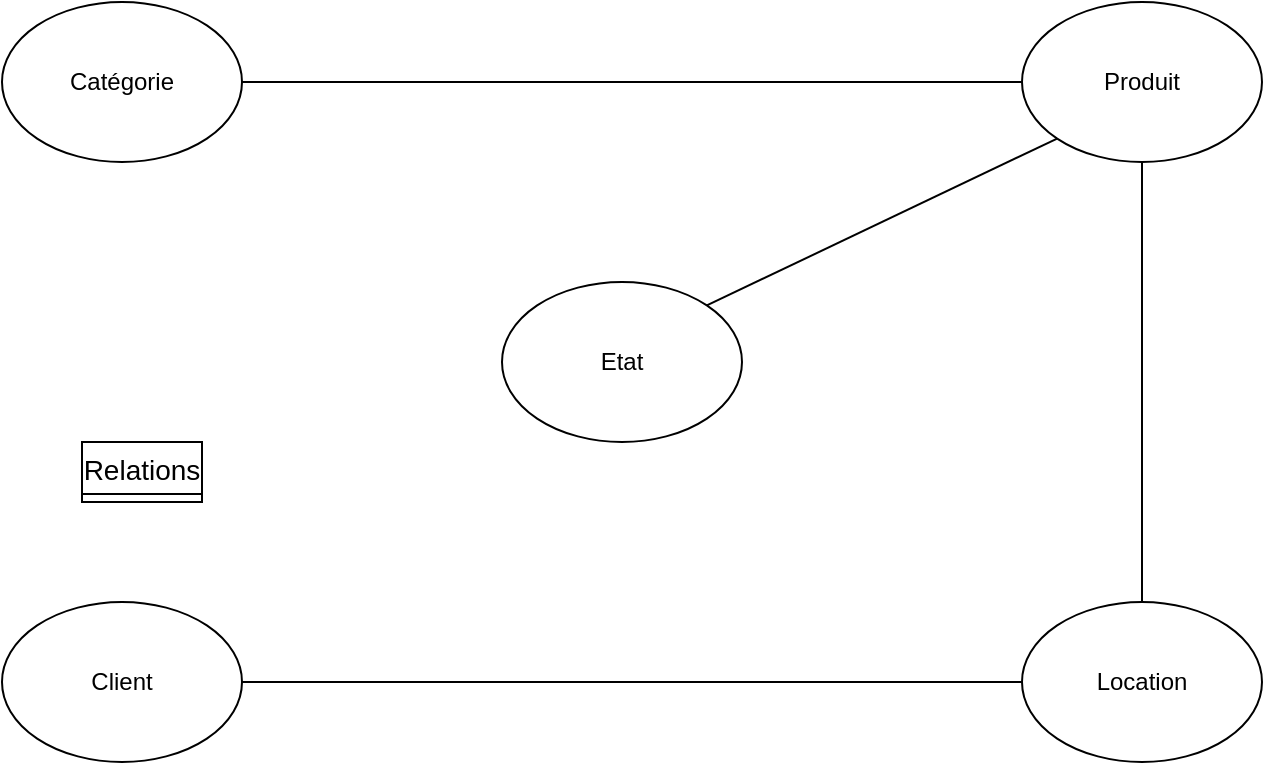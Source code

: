 <mxfile version="26.2.8">
  <diagram name="Page-1" id="4atGcYt0EjxyGURMNzWl">
    <mxGraphModel dx="1044" dy="576" grid="1" gridSize="10" guides="1" tooltips="1" connect="1" arrows="1" fold="1" page="1" pageScale="1" pageWidth="827" pageHeight="1169" math="0" shadow="0">
      <root>
        <mxCell id="0" />
        <mxCell id="1" parent="0" />
        <mxCell id="vl4uOmjLkUDd6w82f4VN-1" value="Client" style="ellipse;whiteSpace=wrap;html=1;" vertex="1" parent="1">
          <mxGeometry x="70" y="370" width="120" height="80" as="geometry" />
        </mxCell>
        <mxCell id="vl4uOmjLkUDd6w82f4VN-2" value="Location" style="ellipse;whiteSpace=wrap;html=1;" vertex="1" parent="1">
          <mxGeometry x="580" y="370" width="120" height="80" as="geometry" />
        </mxCell>
        <mxCell id="vl4uOmjLkUDd6w82f4VN-3" value="Produit" style="ellipse;whiteSpace=wrap;html=1;" vertex="1" parent="1">
          <mxGeometry x="580" y="70" width="120" height="80" as="geometry" />
        </mxCell>
        <mxCell id="vl4uOmjLkUDd6w82f4VN-4" value="Etat" style="ellipse;whiteSpace=wrap;html=1;" vertex="1" parent="1">
          <mxGeometry x="320" y="210" width="120" height="80" as="geometry" />
        </mxCell>
        <mxCell id="vl4uOmjLkUDd6w82f4VN-5" value="Catégorie" style="ellipse;whiteSpace=wrap;html=1;" vertex="1" parent="1">
          <mxGeometry x="70" y="70" width="120" height="80" as="geometry" />
        </mxCell>
        <mxCell id="vl4uOmjLkUDd6w82f4VN-14" value="" style="endArrow=none;html=1;rounded=0;entryX=0;entryY=0.5;entryDx=0;entryDy=0;exitX=1;exitY=0.5;exitDx=0;exitDy=0;" edge="1" parent="1" source="vl4uOmjLkUDd6w82f4VN-5" target="vl4uOmjLkUDd6w82f4VN-3">
          <mxGeometry relative="1" as="geometry">
            <mxPoint x="100" y="300" as="sourcePoint" />
            <mxPoint x="260" y="300" as="targetPoint" />
          </mxGeometry>
        </mxCell>
        <mxCell id="vl4uOmjLkUDd6w82f4VN-15" value="" style="endArrow=none;html=1;rounded=0;entryX=0.5;entryY=1;entryDx=0;entryDy=0;exitX=0.5;exitY=0;exitDx=0;exitDy=0;" edge="1" parent="1" source="vl4uOmjLkUDd6w82f4VN-2" target="vl4uOmjLkUDd6w82f4VN-3">
          <mxGeometry relative="1" as="geometry">
            <mxPoint x="160" y="300" as="sourcePoint" />
            <mxPoint x="320" y="300" as="targetPoint" />
          </mxGeometry>
        </mxCell>
        <mxCell id="vl4uOmjLkUDd6w82f4VN-16" value="" style="endArrow=none;html=1;rounded=0;exitX=1;exitY=0.5;exitDx=0;exitDy=0;entryX=0;entryY=0.5;entryDx=0;entryDy=0;" edge="1" parent="1" source="vl4uOmjLkUDd6w82f4VN-1" target="vl4uOmjLkUDd6w82f4VN-2">
          <mxGeometry relative="1" as="geometry">
            <mxPoint x="160" y="300" as="sourcePoint" />
            <mxPoint x="320" y="300" as="targetPoint" />
          </mxGeometry>
        </mxCell>
        <mxCell id="vl4uOmjLkUDd6w82f4VN-17" value="" style="endArrow=none;html=1;rounded=0;exitX=1;exitY=0;exitDx=0;exitDy=0;entryX=0;entryY=1;entryDx=0;entryDy=0;" edge="1" parent="1" source="vl4uOmjLkUDd6w82f4VN-4" target="vl4uOmjLkUDd6w82f4VN-3">
          <mxGeometry relative="1" as="geometry">
            <mxPoint x="160" y="300" as="sourcePoint" />
            <mxPoint x="320" y="300" as="targetPoint" />
          </mxGeometry>
        </mxCell>
        <mxCell id="vl4uOmjLkUDd6w82f4VN-31" value="Relations" style="swimlane;fontStyle=0;childLayout=stackLayout;horizontal=1;startSize=26;horizontalStack=0;resizeParent=1;resizeParentMax=0;resizeLast=0;collapsible=1;marginBottom=0;align=center;fontSize=14;" vertex="1" collapsed="1" parent="1">
          <mxGeometry x="110" y="290" width="60" height="30" as="geometry">
            <mxRectangle x="110" y="290" width="500" height="278" as="alternateBounds" />
          </mxGeometry>
        </mxCell>
        <mxCell id="vl4uOmjLkUDd6w82f4VN-32" value="Produit - Catégories : Un produit peut appartenir à plusieurs catégories, et une catégorie peut contenir plusieurs produits. (Relation n:n)" style="text;strokeColor=none;fillColor=none;spacingLeft=4;spacingRight=4;overflow=hidden;rotatable=0;points=[[0,0.5],[1,0.5]];portConstraint=eastwest;fontSize=12;whiteSpace=wrap;html=1;" vertex="1" parent="vl4uOmjLkUDd6w82f4VN-31">
          <mxGeometry y="26" width="500" height="64" as="geometry" />
        </mxCell>
        <mxCell id="vl4uOmjLkUDd6w82f4VN-33" value="Client - Location: Un client peut faire plusieurs locations, mais une location est associée à un seul client. (Relation 1:n)" style="text;strokeColor=none;fillColor=none;spacingLeft=4;spacingRight=4;overflow=hidden;rotatable=0;points=[[0,0.5],[1,0.5]];portConstraint=eastwest;fontSize=12;whiteSpace=wrap;html=1;" vertex="1" parent="vl4uOmjLkUDd6w82f4VN-31">
          <mxGeometry y="90" width="500" height="74" as="geometry" />
        </mxCell>
        <mxCell id="vl4uOmjLkUDd6w82f4VN-34" value="Location - Produit : Une location peut inclure plusieurs produits, et un produit peut être loué dans plusieurs locations. (Relation n:m)&lt;div&gt;&lt;br&gt;&lt;/div&gt;&lt;div&gt;&lt;br&gt;&lt;/div&gt;&lt;div&gt;&lt;br&gt;&lt;div&gt;Produit - État : Chaque produit a un état au moment de la location et au retour. (Relation 1:1)&lt;/div&gt;&lt;/div&gt;" style="text;strokeColor=none;fillColor=none;spacingLeft=4;spacingRight=4;overflow=hidden;rotatable=0;points=[[0,0.5],[1,0.5]];portConstraint=eastwest;fontSize=12;whiteSpace=wrap;html=1;" vertex="1" parent="vl4uOmjLkUDd6w82f4VN-31">
          <mxGeometry y="164" width="500" height="114" as="geometry" />
        </mxCell>
      </root>
    </mxGraphModel>
  </diagram>
</mxfile>
